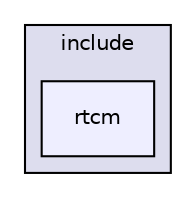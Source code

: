 digraph "modules/drivers/gnss/include/rtcm" {
  compound=true
  node [ fontsize="10", fontname="Helvetica"];
  edge [ labelfontsize="10", labelfontname="Helvetica"];
  subgraph clusterdir_e82d5686ef5c2583c33755be40b0f03e {
    graph [ bgcolor="#ddddee", pencolor="black", label="include" fontname="Helvetica", fontsize="10", URL="dir_e82d5686ef5c2583c33755be40b0f03e.html"]
  dir_e0ee1be7e529b8ca709b53f648be080c [shape=box, label="rtcm", style="filled", fillcolor="#eeeeff", pencolor="black", URL="dir_e0ee1be7e529b8ca709b53f648be080c.html"];
  }
}
